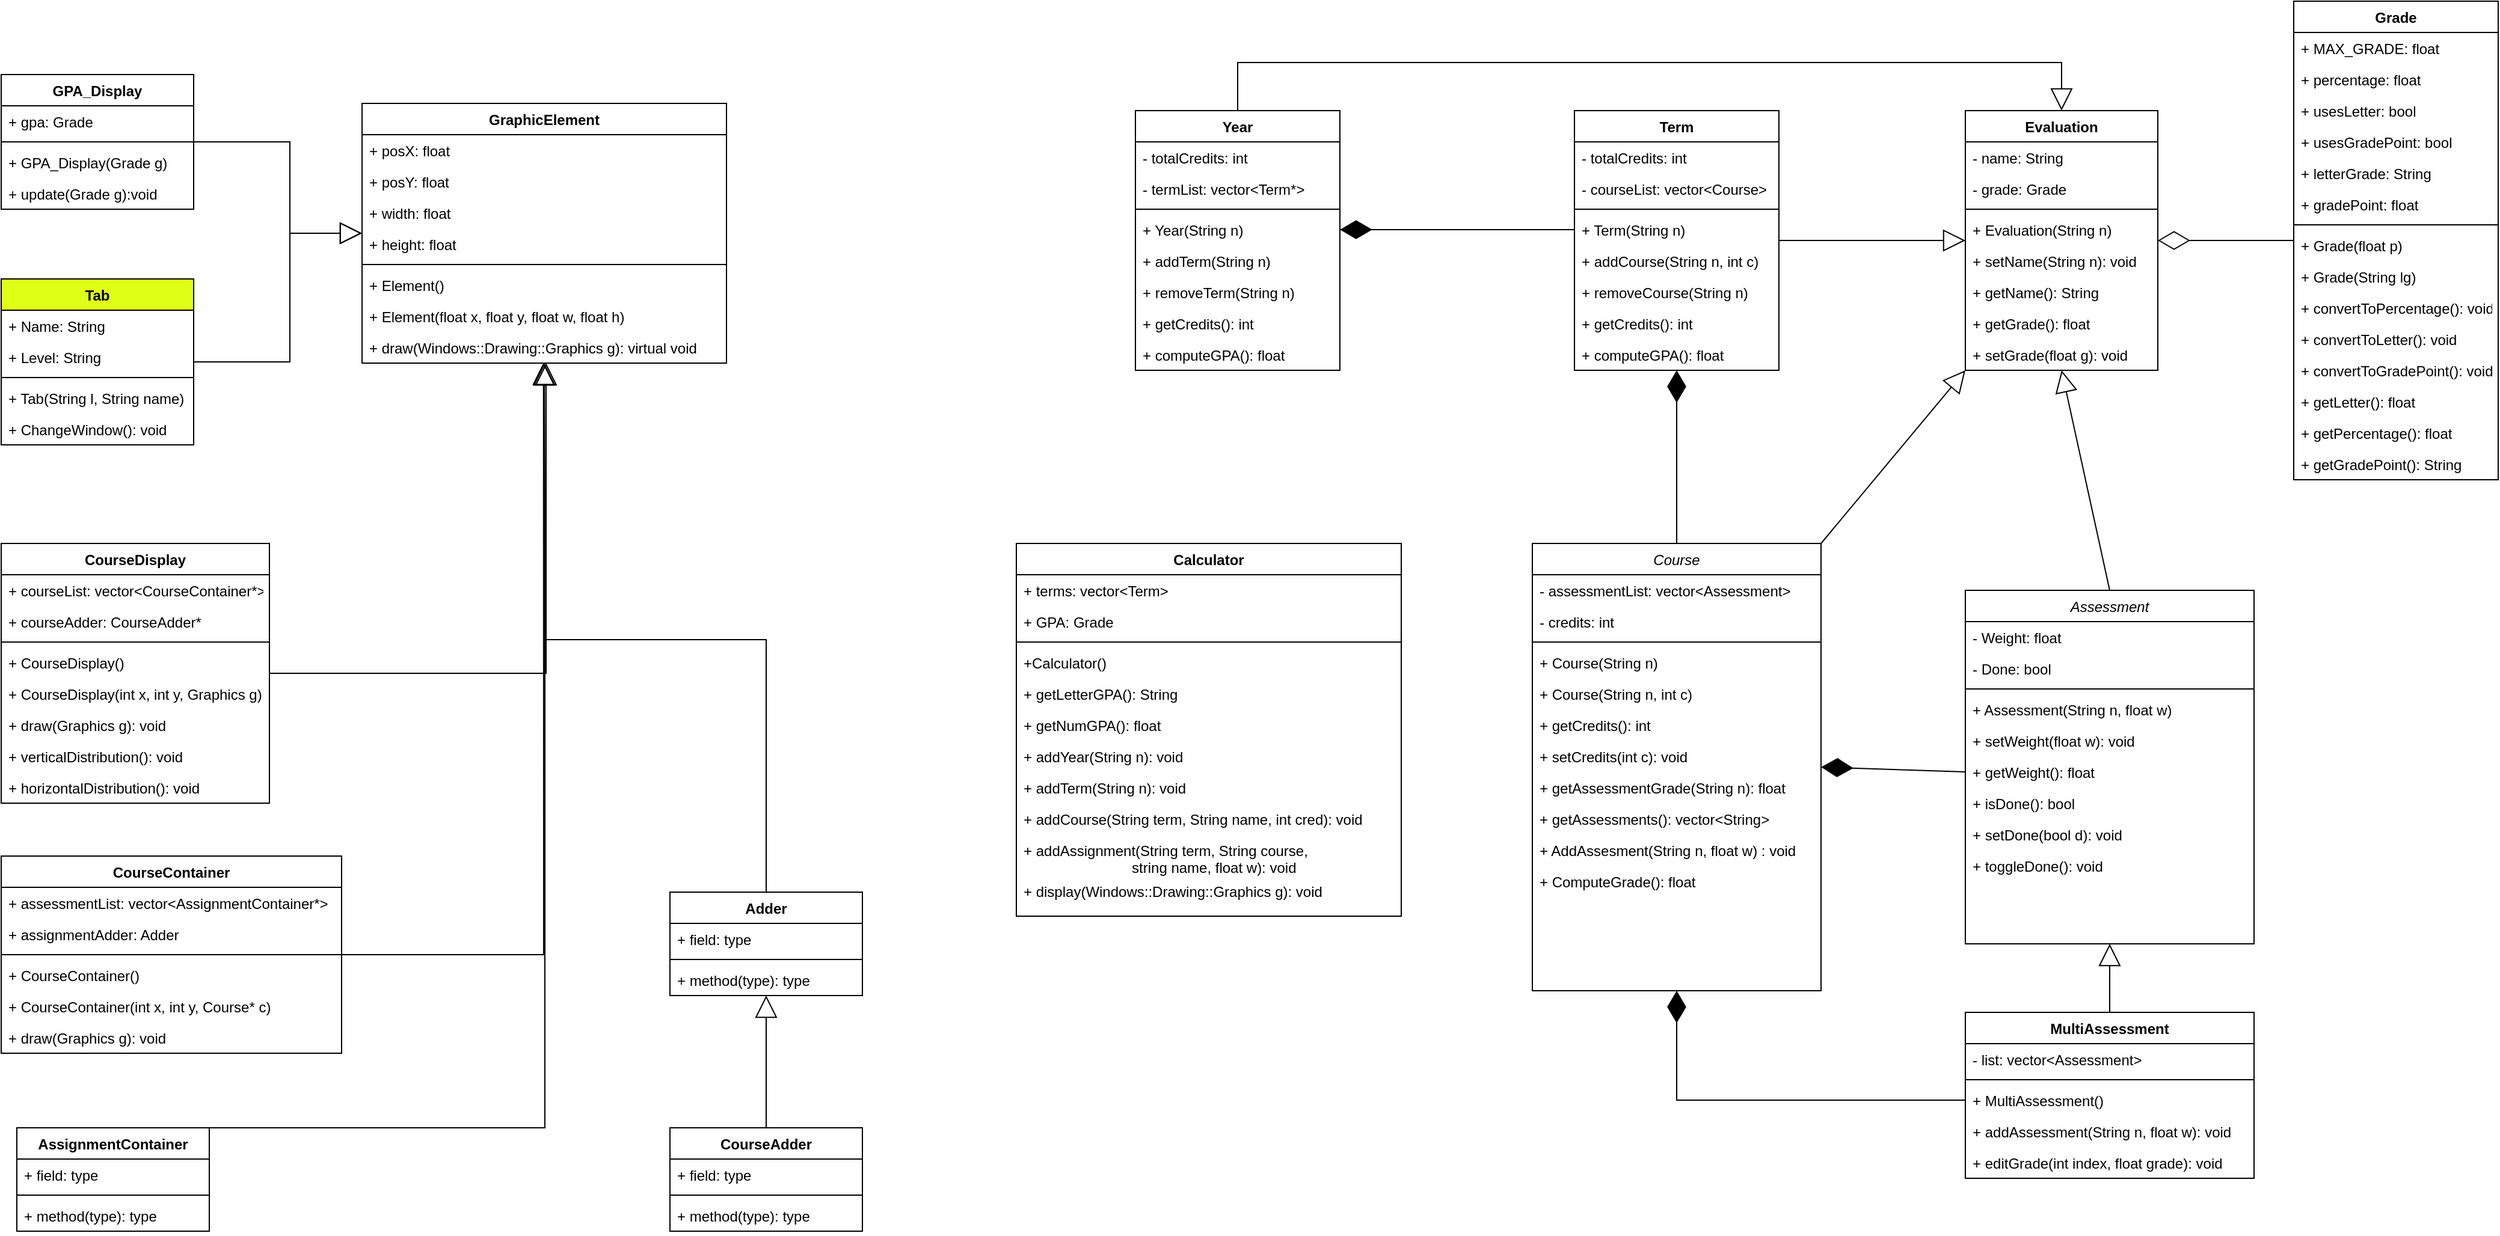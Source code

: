 <mxfile version="20.2.3" type="device"><diagram id="C5RBs43oDa-KdzZeNtuy" name="Page-1"><mxGraphModel dx="2322" dy="1164" grid="1" gridSize="10" guides="1" tooltips="1" connect="1" arrows="1" fold="1" page="1" pageScale="1" pageWidth="827" pageHeight="1169" math="0" shadow="0"><root><mxCell id="WIyWlLk6GJQsqaUBKTNV-0"/><mxCell id="WIyWlLk6GJQsqaUBKTNV-1" parent="WIyWlLk6GJQsqaUBKTNV-0"/><mxCell id="zkfFHV4jXpPFQw0GAbJ--0" value="Course" style="swimlane;fontStyle=2;align=center;verticalAlign=top;childLayout=stackLayout;horizontal=1;startSize=26;horizontalStack=0;resizeParent=1;resizeLast=0;collapsible=1;marginBottom=0;rounded=0;shadow=0;strokeWidth=1;" parent="WIyWlLk6GJQsqaUBKTNV-1" vertex="1"><mxGeometry x="1350" y="500" width="240" height="372" as="geometry"><mxRectangle x="40" y="480" width="160" height="26" as="alternateBounds"/></mxGeometry></mxCell><mxCell id="zkfFHV4jXpPFQw0GAbJ--2" value="- assessmentList: vector&lt;Assessment&gt;" style="text;align=left;verticalAlign=top;spacingLeft=4;spacingRight=4;overflow=hidden;rotatable=0;points=[[0,0.5],[1,0.5]];portConstraint=eastwest;rounded=0;shadow=0;html=0;" parent="zkfFHV4jXpPFQw0GAbJ--0" vertex="1"><mxGeometry y="26" width="240" height="26" as="geometry"/></mxCell><mxCell id="zkfFHV4jXpPFQw0GAbJ--3" value="- credits: int" style="text;align=left;verticalAlign=top;spacingLeft=4;spacingRight=4;overflow=hidden;rotatable=0;points=[[0,0.5],[1,0.5]];portConstraint=eastwest;rounded=0;shadow=0;html=0;" parent="zkfFHV4jXpPFQw0GAbJ--0" vertex="1"><mxGeometry y="52" width="240" height="26" as="geometry"/></mxCell><mxCell id="zkfFHV4jXpPFQw0GAbJ--4" value="" style="line;html=1;strokeWidth=1;align=left;verticalAlign=middle;spacingTop=-1;spacingLeft=3;spacingRight=3;rotatable=0;labelPosition=right;points=[];portConstraint=eastwest;" parent="zkfFHV4jXpPFQw0GAbJ--0" vertex="1"><mxGeometry y="78" width="240" height="8" as="geometry"/></mxCell><mxCell id="eJ15RSlEGsFPfXPDkfpU-14" value="+ Course(String n)" style="text;align=left;verticalAlign=top;spacingLeft=4;spacingRight=4;overflow=hidden;rotatable=0;points=[[0,0.5],[1,0.5]];portConstraint=eastwest;" parent="zkfFHV4jXpPFQw0GAbJ--0" vertex="1"><mxGeometry y="86" width="240" height="26" as="geometry"/></mxCell><mxCell id="tTrY2GxJkC5VUAfYKHPO-7" value="+ Course(String n, int c)" style="text;align=left;verticalAlign=top;spacingLeft=4;spacingRight=4;overflow=hidden;rotatable=0;points=[[0,0.5],[1,0.5]];portConstraint=eastwest;" parent="zkfFHV4jXpPFQw0GAbJ--0" vertex="1"><mxGeometry y="112" width="240" height="26" as="geometry"/></mxCell><mxCell id="tTrY2GxJkC5VUAfYKHPO-3" value="+ getCredits(): int" style="text;align=left;verticalAlign=top;spacingLeft=4;spacingRight=4;overflow=hidden;rotatable=0;points=[[0,0.5],[1,0.5]];portConstraint=eastwest;" parent="zkfFHV4jXpPFQw0GAbJ--0" vertex="1"><mxGeometry y="138" width="240" height="26" as="geometry"/></mxCell><mxCell id="tTrY2GxJkC5VUAfYKHPO-6" value="+ setCredits(int c): void" style="text;align=left;verticalAlign=top;spacingLeft=4;spacingRight=4;overflow=hidden;rotatable=0;points=[[0,0.5],[1,0.5]];portConstraint=eastwest;" parent="zkfFHV4jXpPFQw0GAbJ--0" vertex="1"><mxGeometry y="164" width="240" height="26" as="geometry"/></mxCell><mxCell id="tTrY2GxJkC5VUAfYKHPO-4" value="+ getAssessmentGrade(String n): float" style="text;align=left;verticalAlign=top;spacingLeft=4;spacingRight=4;overflow=hidden;rotatable=0;points=[[0,0.5],[1,0.5]];portConstraint=eastwest;" parent="zkfFHV4jXpPFQw0GAbJ--0" vertex="1"><mxGeometry y="190" width="240" height="26" as="geometry"/></mxCell><mxCell id="tTrY2GxJkC5VUAfYKHPO-93" value="+ getAssessments(): vector&lt;String&gt;" style="text;align=left;verticalAlign=top;spacingLeft=4;spacingRight=4;overflow=hidden;rotatable=0;points=[[0,0.5],[1,0.5]];portConstraint=eastwest;" parent="zkfFHV4jXpPFQw0GAbJ--0" vertex="1"><mxGeometry y="216" width="240" height="26" as="geometry"/></mxCell><mxCell id="zkfFHV4jXpPFQw0GAbJ--5" value="+ AddAssesment(String n, float w) : void" style="text;align=left;verticalAlign=top;spacingLeft=4;spacingRight=4;overflow=hidden;rotatable=0;points=[[0,0.5],[1,0.5]];portConstraint=eastwest;" parent="zkfFHV4jXpPFQw0GAbJ--0" vertex="1"><mxGeometry y="242" width="240" height="26" as="geometry"/></mxCell><mxCell id="eJ15RSlEGsFPfXPDkfpU-0" value="+ ComputeGrade(): float" style="text;align=left;verticalAlign=top;spacingLeft=4;spacingRight=4;overflow=hidden;rotatable=0;points=[[0,0.5],[1,0.5]];portConstraint=eastwest;" parent="zkfFHV4jXpPFQw0GAbJ--0" vertex="1"><mxGeometry y="268" width="240" height="26" as="geometry"/></mxCell><mxCell id="eJ15RSlEGsFPfXPDkfpU-3" value="Assessment" style="swimlane;fontStyle=2;align=center;verticalAlign=top;childLayout=stackLayout;horizontal=1;startSize=26;horizontalStack=0;resizeParent=1;resizeLast=0;collapsible=1;marginBottom=0;rounded=0;shadow=0;strokeWidth=1;" parent="WIyWlLk6GJQsqaUBKTNV-1" vertex="1"><mxGeometry x="1710" y="539" width="240" height="294" as="geometry"><mxRectangle x="400" y="480" width="160" height="26" as="alternateBounds"/></mxGeometry></mxCell><mxCell id="eJ15RSlEGsFPfXPDkfpU-6" value="- Weight: float" style="text;align=left;verticalAlign=top;spacingLeft=4;spacingRight=4;overflow=hidden;rotatable=0;points=[[0,0.5],[1,0.5]];portConstraint=eastwest;rounded=0;shadow=0;html=0;" parent="eJ15RSlEGsFPfXPDkfpU-3" vertex="1"><mxGeometry y="26" width="240" height="26" as="geometry"/></mxCell><mxCell id="tTrY2GxJkC5VUAfYKHPO-1" value="- Done: bool" style="text;align=left;verticalAlign=top;spacingLeft=4;spacingRight=4;overflow=hidden;rotatable=0;points=[[0,0.5],[1,0.5]];portConstraint=eastwest;rounded=0;shadow=0;html=0;" parent="eJ15RSlEGsFPfXPDkfpU-3" vertex="1"><mxGeometry y="52" width="240" height="26" as="geometry"/></mxCell><mxCell id="eJ15RSlEGsFPfXPDkfpU-7" value="" style="line;html=1;strokeWidth=1;align=left;verticalAlign=middle;spacingTop=-1;spacingLeft=3;spacingRight=3;rotatable=0;labelPosition=right;points=[];portConstraint=eastwest;" parent="eJ15RSlEGsFPfXPDkfpU-3" vertex="1"><mxGeometry y="78" width="240" height="8" as="geometry"/></mxCell><mxCell id="eJ15RSlEGsFPfXPDkfpU-8" value="+ Assessment(String n, float w)" style="text;align=left;verticalAlign=top;spacingLeft=4;spacingRight=4;overflow=hidden;rotatable=0;points=[[0,0.5],[1,0.5]];portConstraint=eastwest;" parent="eJ15RSlEGsFPfXPDkfpU-3" vertex="1"><mxGeometry y="86" width="240" height="26" as="geometry"/></mxCell><mxCell id="tTrY2GxJkC5VUAfYKHPO-12" value="+ setWeight(float w): void" style="text;align=left;verticalAlign=top;spacingLeft=4;spacingRight=4;overflow=hidden;rotatable=0;points=[[0,0.5],[1,0.5]];portConstraint=eastwest;" parent="eJ15RSlEGsFPfXPDkfpU-3" vertex="1"><mxGeometry y="112" width="240" height="26" as="geometry"/></mxCell><mxCell id="tTrY2GxJkC5VUAfYKHPO-13" value="+ getWeight(): float" style="text;align=left;verticalAlign=top;spacingLeft=4;spacingRight=4;overflow=hidden;rotatable=0;points=[[0,0.5],[1,0.5]];portConstraint=eastwest;" parent="eJ15RSlEGsFPfXPDkfpU-3" vertex="1"><mxGeometry y="138" width="240" height="26" as="geometry"/></mxCell><mxCell id="tTrY2GxJkC5VUAfYKHPO-74" value="+ isDone(): bool" style="text;align=left;verticalAlign=top;spacingLeft=4;spacingRight=4;overflow=hidden;rotatable=0;points=[[0,0.5],[1,0.5]];portConstraint=eastwest;" parent="eJ15RSlEGsFPfXPDkfpU-3" vertex="1"><mxGeometry y="164" width="240" height="26" as="geometry"/></mxCell><mxCell id="tTrY2GxJkC5VUAfYKHPO-75" value="+ setDone(bool d): void" style="text;align=left;verticalAlign=top;spacingLeft=4;spacingRight=4;overflow=hidden;rotatable=0;points=[[0,0.5],[1,0.5]];portConstraint=eastwest;" parent="eJ15RSlEGsFPfXPDkfpU-3" vertex="1"><mxGeometry y="190" width="240" height="26" as="geometry"/></mxCell><mxCell id="tTrY2GxJkC5VUAfYKHPO-76" value="+ toggleDone(): void" style="text;align=left;verticalAlign=top;spacingLeft=4;spacingRight=4;overflow=hidden;rotatable=0;points=[[0,0.5],[1,0.5]];portConstraint=eastwest;" parent="eJ15RSlEGsFPfXPDkfpU-3" vertex="1"><mxGeometry y="216" width="240" height="26" as="geometry"/></mxCell><mxCell id="tTrY2GxJkC5VUAfYKHPO-17" value="Term" style="swimlane;fontStyle=1;align=center;verticalAlign=top;childLayout=stackLayout;horizontal=1;startSize=26;horizontalStack=0;resizeParent=1;resizeParentMax=0;resizeLast=0;collapsible=1;marginBottom=0;" parent="WIyWlLk6GJQsqaUBKTNV-1" vertex="1"><mxGeometry x="1385" y="140" width="170" height="216" as="geometry"><mxRectangle x="75" y="120" width="60" height="26" as="alternateBounds"/></mxGeometry></mxCell><mxCell id="tTrY2GxJkC5VUAfYKHPO-22" value="- totalCredits: int" style="text;strokeColor=none;fillColor=none;align=left;verticalAlign=top;spacingLeft=4;spacingRight=4;overflow=hidden;rotatable=0;points=[[0,0.5],[1,0.5]];portConstraint=eastwest;" parent="tTrY2GxJkC5VUAfYKHPO-17" vertex="1"><mxGeometry y="26" width="170" height="26" as="geometry"/></mxCell><mxCell id="tTrY2GxJkC5VUAfYKHPO-23" value="- courseList: vector&lt;Course&gt;" style="text;strokeColor=none;fillColor=none;align=left;verticalAlign=top;spacingLeft=4;spacingRight=4;overflow=hidden;rotatable=0;points=[[0,0.5],[1,0.5]];portConstraint=eastwest;" parent="tTrY2GxJkC5VUAfYKHPO-17" vertex="1"><mxGeometry y="52" width="170" height="26" as="geometry"/></mxCell><mxCell id="tTrY2GxJkC5VUAfYKHPO-19" value="" style="line;strokeWidth=1;fillColor=none;align=left;verticalAlign=middle;spacingTop=-1;spacingLeft=3;spacingRight=3;rotatable=0;labelPosition=right;points=[];portConstraint=eastwest;" parent="tTrY2GxJkC5VUAfYKHPO-17" vertex="1"><mxGeometry y="78" width="170" height="8" as="geometry"/></mxCell><mxCell id="tTrY2GxJkC5VUAfYKHPO-20" value="+ Term(String n)" style="text;strokeColor=none;fillColor=none;align=left;verticalAlign=top;spacingLeft=4;spacingRight=4;overflow=hidden;rotatable=0;points=[[0,0.5],[1,0.5]];portConstraint=eastwest;" parent="tTrY2GxJkC5VUAfYKHPO-17" vertex="1"><mxGeometry y="86" width="170" height="26" as="geometry"/></mxCell><mxCell id="tTrY2GxJkC5VUAfYKHPO-24" value="+ addCourse(String n, int c)" style="text;strokeColor=none;fillColor=none;align=left;verticalAlign=top;spacingLeft=4;spacingRight=4;overflow=hidden;rotatable=0;points=[[0,0.5],[1,0.5]];portConstraint=eastwest;" parent="tTrY2GxJkC5VUAfYKHPO-17" vertex="1"><mxGeometry y="112" width="170" height="26" as="geometry"/></mxCell><mxCell id="tTrY2GxJkC5VUAfYKHPO-25" value="+ removeCourse(String n)" style="text;strokeColor=none;fillColor=none;align=left;verticalAlign=top;spacingLeft=4;spacingRight=4;overflow=hidden;rotatable=0;points=[[0,0.5],[1,0.5]];portConstraint=eastwest;" parent="tTrY2GxJkC5VUAfYKHPO-17" vertex="1"><mxGeometry y="138" width="170" height="26" as="geometry"/></mxCell><mxCell id="tTrY2GxJkC5VUAfYKHPO-27" value="+ getCredits(): int" style="text;strokeColor=none;fillColor=none;align=left;verticalAlign=top;spacingLeft=4;spacingRight=4;overflow=hidden;rotatable=0;points=[[0,0.5],[1,0.5]];portConstraint=eastwest;" parent="tTrY2GxJkC5VUAfYKHPO-17" vertex="1"><mxGeometry y="164" width="170" height="26" as="geometry"/></mxCell><mxCell id="tTrY2GxJkC5VUAfYKHPO-29" value="+ computeGPA(): float" style="text;strokeColor=none;fillColor=none;align=left;verticalAlign=top;spacingLeft=4;spacingRight=4;overflow=hidden;rotatable=0;points=[[0,0.5],[1,0.5]];portConstraint=eastwest;" parent="tTrY2GxJkC5VUAfYKHPO-17" vertex="1"><mxGeometry y="190" width="170" height="26" as="geometry"/></mxCell><mxCell id="tTrY2GxJkC5VUAfYKHPO-30" value="Grade" style="swimlane;fontStyle=1;align=center;verticalAlign=top;childLayout=stackLayout;horizontal=1;startSize=26;horizontalStack=0;resizeParent=1;resizeParentMax=0;resizeLast=0;collapsible=1;marginBottom=0;" parent="WIyWlLk6GJQsqaUBKTNV-1" vertex="1"><mxGeometry x="1983" y="49" width="170" height="398" as="geometry"><mxRectangle x="1990" y="74" width="70" height="26" as="alternateBounds"/></mxGeometry></mxCell><mxCell id="zHaQfUtmtg30oaOICrOB-1" value="+ MAX_GRADE: float" style="text;strokeColor=none;fillColor=none;align=left;verticalAlign=top;spacingLeft=4;spacingRight=4;overflow=hidden;rotatable=0;points=[[0,0.5],[1,0.5]];portConstraint=eastwest;" parent="tTrY2GxJkC5VUAfYKHPO-30" vertex="1"><mxGeometry y="26" width="170" height="26" as="geometry"/></mxCell><mxCell id="tTrY2GxJkC5VUAfYKHPO-31" value="+ percentage: float" style="text;strokeColor=none;fillColor=none;align=left;verticalAlign=top;spacingLeft=4;spacingRight=4;overflow=hidden;rotatable=0;points=[[0,0.5],[1,0.5]];portConstraint=eastwest;" parent="tTrY2GxJkC5VUAfYKHPO-30" vertex="1"><mxGeometry y="52" width="170" height="26" as="geometry"/></mxCell><mxCell id="XYQ9nC-F6UzjN53f8Mke-0" value="+ usesLetter: bool" style="text;strokeColor=none;fillColor=none;align=left;verticalAlign=top;spacingLeft=4;spacingRight=4;overflow=hidden;rotatable=0;points=[[0,0.5],[1,0.5]];portConstraint=eastwest;" parent="tTrY2GxJkC5VUAfYKHPO-30" vertex="1"><mxGeometry y="78" width="170" height="26" as="geometry"/></mxCell><mxCell id="XYQ9nC-F6UzjN53f8Mke-1" value="+ usesGradePoint: bool" style="text;strokeColor=none;fillColor=none;align=left;verticalAlign=top;spacingLeft=4;spacingRight=4;overflow=hidden;rotatable=0;points=[[0,0.5],[1,0.5]];portConstraint=eastwest;" parent="tTrY2GxJkC5VUAfYKHPO-30" vertex="1"><mxGeometry y="104" width="170" height="26" as="geometry"/></mxCell><mxCell id="tTrY2GxJkC5VUAfYKHPO-34" value="+ letterGrade: String" style="text;strokeColor=none;fillColor=none;align=left;verticalAlign=top;spacingLeft=4;spacingRight=4;overflow=hidden;rotatable=0;points=[[0,0.5],[1,0.5]];portConstraint=eastwest;" parent="tTrY2GxJkC5VUAfYKHPO-30" vertex="1"><mxGeometry y="130" width="170" height="26" as="geometry"/></mxCell><mxCell id="ZlF85rMi-qAZ26drw-cl-0" value="+ gradePoint: float" style="text;strokeColor=none;fillColor=none;align=left;verticalAlign=top;spacingLeft=4;spacingRight=4;overflow=hidden;rotatable=0;points=[[0,0.5],[1,0.5]];portConstraint=eastwest;" parent="tTrY2GxJkC5VUAfYKHPO-30" vertex="1"><mxGeometry y="156" width="170" height="26" as="geometry"/></mxCell><mxCell id="tTrY2GxJkC5VUAfYKHPO-32" value="" style="line;strokeWidth=1;fillColor=none;align=left;verticalAlign=middle;spacingTop=-1;spacingLeft=3;spacingRight=3;rotatable=0;labelPosition=right;points=[];portConstraint=eastwest;" parent="tTrY2GxJkC5VUAfYKHPO-30" vertex="1"><mxGeometry y="182" width="170" height="8" as="geometry"/></mxCell><mxCell id="tTrY2GxJkC5VUAfYKHPO-33" value="+ Grade(float p)" style="text;strokeColor=none;fillColor=none;align=left;verticalAlign=top;spacingLeft=4;spacingRight=4;overflow=hidden;rotatable=0;points=[[0,0.5],[1,0.5]];portConstraint=eastwest;" parent="tTrY2GxJkC5VUAfYKHPO-30" vertex="1"><mxGeometry y="190" width="170" height="26" as="geometry"/></mxCell><mxCell id="tTrY2GxJkC5VUAfYKHPO-35" value="+ Grade(String lg)" style="text;strokeColor=none;fillColor=none;align=left;verticalAlign=top;spacingLeft=4;spacingRight=4;overflow=hidden;rotatable=0;points=[[0,0.5],[1,0.5]];portConstraint=eastwest;" parent="tTrY2GxJkC5VUAfYKHPO-30" vertex="1"><mxGeometry y="216" width="170" height="26" as="geometry"/></mxCell><mxCell id="tTrY2GxJkC5VUAfYKHPO-36" value="+ convertToPercentage(): void" style="text;strokeColor=none;fillColor=none;align=left;verticalAlign=top;spacingLeft=4;spacingRight=4;overflow=hidden;rotatable=0;points=[[0,0.5],[1,0.5]];portConstraint=eastwest;" parent="tTrY2GxJkC5VUAfYKHPO-30" vertex="1"><mxGeometry y="242" width="170" height="26" as="geometry"/></mxCell><mxCell id="tTrY2GxJkC5VUAfYKHPO-37" value="+ convertToLetter(): void" style="text;strokeColor=none;fillColor=none;align=left;verticalAlign=top;spacingLeft=4;spacingRight=4;overflow=hidden;rotatable=0;points=[[0,0.5],[1,0.5]];portConstraint=eastwest;" parent="tTrY2GxJkC5VUAfYKHPO-30" vertex="1"><mxGeometry y="268" width="170" height="26" as="geometry"/></mxCell><mxCell id="zHaQfUtmtg30oaOICrOB-3" value="+ convertToGradePoint(): void" style="text;strokeColor=none;fillColor=none;align=left;verticalAlign=top;spacingLeft=4;spacingRight=4;overflow=hidden;rotatable=0;points=[[0,0.5],[1,0.5]];portConstraint=eastwest;" parent="tTrY2GxJkC5VUAfYKHPO-30" vertex="1"><mxGeometry y="294" width="170" height="26" as="geometry"/></mxCell><mxCell id="zHaQfUtmtg30oaOICrOB-4" value="+ getLetter(): float" style="text;strokeColor=none;fillColor=none;align=left;verticalAlign=top;spacingLeft=4;spacingRight=4;overflow=hidden;rotatable=0;points=[[0,0.5],[1,0.5]];portConstraint=eastwest;" parent="tTrY2GxJkC5VUAfYKHPO-30" vertex="1"><mxGeometry y="320" width="170" height="26" as="geometry"/></mxCell><mxCell id="zHaQfUtmtg30oaOICrOB-5" value="+ getPercentage(): float" style="text;strokeColor=none;fillColor=none;align=left;verticalAlign=top;spacingLeft=4;spacingRight=4;overflow=hidden;rotatable=0;points=[[0,0.5],[1,0.5]];portConstraint=eastwest;" parent="tTrY2GxJkC5VUAfYKHPO-30" vertex="1"><mxGeometry y="346" width="170" height="26" as="geometry"/></mxCell><mxCell id="zHaQfUtmtg30oaOICrOB-7" value="+ getGradePoint(): String" style="text;strokeColor=none;fillColor=none;align=left;verticalAlign=top;spacingLeft=4;spacingRight=4;overflow=hidden;rotatable=0;points=[[0,0.5],[1,0.5]];portConstraint=eastwest;" parent="tTrY2GxJkC5VUAfYKHPO-30" vertex="1"><mxGeometry y="372" width="170" height="26" as="geometry"/></mxCell><mxCell id="tTrY2GxJkC5VUAfYKHPO-45" value="MultiAssessment" style="swimlane;fontStyle=1;align=center;verticalAlign=top;childLayout=stackLayout;horizontal=1;startSize=26;horizontalStack=0;resizeParent=1;resizeParentMax=0;resizeLast=0;collapsible=1;marginBottom=0;" parent="WIyWlLk6GJQsqaUBKTNV-1" vertex="1"><mxGeometry x="1710" y="890" width="240" height="138" as="geometry"><mxRectangle x="1710" y="830" width="130" height="26" as="alternateBounds"/></mxGeometry></mxCell><mxCell id="tTrY2GxJkC5VUAfYKHPO-46" value="- list: vector&lt;Assessment&gt;" style="text;strokeColor=none;fillColor=none;align=left;verticalAlign=top;spacingLeft=4;spacingRight=4;overflow=hidden;rotatable=0;points=[[0,0.5],[1,0.5]];portConstraint=eastwest;" parent="tTrY2GxJkC5VUAfYKHPO-45" vertex="1"><mxGeometry y="26" width="240" height="26" as="geometry"/></mxCell><mxCell id="tTrY2GxJkC5VUAfYKHPO-47" value="" style="line;strokeWidth=1;fillColor=none;align=left;verticalAlign=middle;spacingTop=-1;spacingLeft=3;spacingRight=3;rotatable=0;labelPosition=right;points=[];portConstraint=eastwest;" parent="tTrY2GxJkC5VUAfYKHPO-45" vertex="1"><mxGeometry y="52" width="240" height="8" as="geometry"/></mxCell><mxCell id="tTrY2GxJkC5VUAfYKHPO-48" value="+ MultiAssessment()" style="text;strokeColor=none;fillColor=none;align=left;verticalAlign=top;spacingLeft=4;spacingRight=4;overflow=hidden;rotatable=0;points=[[0,0.5],[1,0.5]];portConstraint=eastwest;" parent="tTrY2GxJkC5VUAfYKHPO-45" vertex="1"><mxGeometry y="60" width="240" height="26" as="geometry"/></mxCell><mxCell id="tTrY2GxJkC5VUAfYKHPO-53" value="+ addAssessment(String n, float w): void" style="text;strokeColor=none;fillColor=none;align=left;verticalAlign=top;spacingLeft=4;spacingRight=4;overflow=hidden;rotatable=0;points=[[0,0.5],[1,0.5]];portConstraint=eastwest;" parent="tTrY2GxJkC5VUAfYKHPO-45" vertex="1"><mxGeometry y="86" width="240" height="26" as="geometry"/></mxCell><mxCell id="tTrY2GxJkC5VUAfYKHPO-54" value="+ editGrade(int index, float grade): void" style="text;strokeColor=none;fillColor=none;align=left;verticalAlign=top;spacingLeft=4;spacingRight=4;overflow=hidden;rotatable=0;points=[[0,0.5],[1,0.5]];portConstraint=eastwest;" parent="tTrY2GxJkC5VUAfYKHPO-45" vertex="1"><mxGeometry y="112" width="240" height="26" as="geometry"/></mxCell><mxCell id="tTrY2GxJkC5VUAfYKHPO-58" value="" style="endArrow=block;endSize=16;endFill=0;html=1;rounded=0;exitX=0.5;exitY=0;exitDx=0;exitDy=0;entryX=0.5;entryY=1;entryDx=0;entryDy=0;" parent="WIyWlLk6GJQsqaUBKTNV-1" source="tTrY2GxJkC5VUAfYKHPO-45" target="eJ15RSlEGsFPfXPDkfpU-3" edge="1"><mxGeometry width="160" relative="1" as="geometry"><mxPoint x="1830" y="880" as="sourcePoint"/><mxPoint x="1830" y="820" as="targetPoint"/></mxGeometry></mxCell><mxCell id="tTrY2GxJkC5VUAfYKHPO-61" value="" style="endArrow=diamondThin;endFill=1;endSize=24;html=1;rounded=0;exitX=0.5;exitY=0;exitDx=0;exitDy=0;entryX=0.5;entryY=1;entryDx=0;entryDy=0;" parent="WIyWlLk6GJQsqaUBKTNV-1" source="zkfFHV4jXpPFQw0GAbJ--0" target="tTrY2GxJkC5VUAfYKHPO-17" edge="1"><mxGeometry width="160" relative="1" as="geometry"><mxPoint x="1490" y="480" as="sourcePoint"/><mxPoint x="1460" y="220" as="targetPoint"/></mxGeometry></mxCell><mxCell id="tTrY2GxJkC5VUAfYKHPO-63" value="" style="endArrow=diamondThin;endFill=1;endSize=24;html=1;rounded=0;entryX=1;entryY=0.5;entryDx=0;entryDy=0;exitX=0;exitY=0.5;exitDx=0;exitDy=0;" parent="WIyWlLk6GJQsqaUBKTNV-1" source="tTrY2GxJkC5VUAfYKHPO-13" target="zkfFHV4jXpPFQw0GAbJ--0" edge="1"><mxGeometry width="160" relative="1" as="geometry"><mxPoint x="1710.0" y="651" as="sourcePoint"/><mxPoint x="1590" y="651" as="targetPoint"/></mxGeometry></mxCell><mxCell id="tTrY2GxJkC5VUAfYKHPO-64" value="" style="endArrow=diamondThin;endFill=0;endSize=24;html=1;rounded=0;exitX=0;exitY=0.5;exitDx=0;exitDy=0;entryX=1;entryY=0.5;entryDx=0;entryDy=0;" parent="WIyWlLk6GJQsqaUBKTNV-1" source="tTrY2GxJkC5VUAfYKHPO-30" target="tTrY2GxJkC5VUAfYKHPO-67" edge="1"><mxGeometry width="160" relative="1" as="geometry"><mxPoint x="2209" y="520" as="sourcePoint"/><mxPoint x="1900" y="190" as="targetPoint"/><Array as="points"/></mxGeometry></mxCell><mxCell id="tTrY2GxJkC5VUAfYKHPO-67" value="Evaluation" style="swimlane;fontStyle=1;align=center;verticalAlign=top;childLayout=stackLayout;horizontal=1;startSize=26;horizontalStack=0;resizeParent=1;resizeParentMax=0;resizeLast=0;collapsible=1;marginBottom=0;" parent="WIyWlLk6GJQsqaUBKTNV-1" vertex="1"><mxGeometry x="1710" y="140" width="160" height="216" as="geometry"><mxRectangle x="400" y="120" width="90" height="26" as="alternateBounds"/></mxGeometry></mxCell><mxCell id="tTrY2GxJkC5VUAfYKHPO-68" value="- name: String" style="text;strokeColor=none;fillColor=none;align=left;verticalAlign=top;spacingLeft=4;spacingRight=4;overflow=hidden;rotatable=0;points=[[0,0.5],[1,0.5]];portConstraint=eastwest;" parent="tTrY2GxJkC5VUAfYKHPO-67" vertex="1"><mxGeometry y="26" width="160" height="26" as="geometry"/></mxCell><mxCell id="tTrY2GxJkC5VUAfYKHPO-71" value="- grade: Grade" style="text;strokeColor=none;fillColor=none;align=left;verticalAlign=top;spacingLeft=4;spacingRight=4;overflow=hidden;rotatable=0;points=[[0,0.5],[1,0.5]];portConstraint=eastwest;" parent="tTrY2GxJkC5VUAfYKHPO-67" vertex="1"><mxGeometry y="52" width="160" height="26" as="geometry"/></mxCell><mxCell id="tTrY2GxJkC5VUAfYKHPO-69" value="" style="line;strokeWidth=1;fillColor=none;align=left;verticalAlign=middle;spacingTop=-1;spacingLeft=3;spacingRight=3;rotatable=0;labelPosition=right;points=[];portConstraint=eastwest;" parent="tTrY2GxJkC5VUAfYKHPO-67" vertex="1"><mxGeometry y="78" width="160" height="8" as="geometry"/></mxCell><mxCell id="tTrY2GxJkC5VUAfYKHPO-70" value="+ Evaluation(String n)" style="text;strokeColor=none;fillColor=none;align=left;verticalAlign=top;spacingLeft=4;spacingRight=4;overflow=hidden;rotatable=0;points=[[0,0.5],[1,0.5]];portConstraint=eastwest;" parent="tTrY2GxJkC5VUAfYKHPO-67" vertex="1"><mxGeometry y="86" width="160" height="26" as="geometry"/></mxCell><mxCell id="tTrY2GxJkC5VUAfYKHPO-73" value="+ setName(String n): void" style="text;align=left;verticalAlign=top;spacingLeft=4;spacingRight=4;overflow=hidden;rotatable=0;points=[[0,0.5],[1,0.5]];portConstraint=eastwest;" parent="tTrY2GxJkC5VUAfYKHPO-67" vertex="1"><mxGeometry y="112" width="160" height="26" as="geometry"/></mxCell><mxCell id="tTrY2GxJkC5VUAfYKHPO-72" value="+ getName(): String" style="text;strokeColor=none;fillColor=none;align=left;verticalAlign=top;spacingLeft=4;spacingRight=4;overflow=hidden;rotatable=0;points=[[0,0.5],[1,0.5]];portConstraint=eastwest;" parent="tTrY2GxJkC5VUAfYKHPO-67" vertex="1"><mxGeometry y="138" width="160" height="26" as="geometry"/></mxCell><mxCell id="tTrY2GxJkC5VUAfYKHPO-10" value="+ getGrade(): float" style="text;align=left;verticalAlign=top;spacingLeft=4;spacingRight=4;overflow=hidden;rotatable=0;points=[[0,0.5],[1,0.5]];portConstraint=eastwest;" parent="tTrY2GxJkC5VUAfYKHPO-67" vertex="1"><mxGeometry y="164" width="160" height="26" as="geometry"/></mxCell><mxCell id="tTrY2GxJkC5VUAfYKHPO-11" value="+ setGrade(float g): void" style="text;align=left;verticalAlign=top;spacingLeft=4;spacingRight=4;overflow=hidden;rotatable=0;points=[[0,0.5],[1,0.5]];portConstraint=eastwest;" parent="tTrY2GxJkC5VUAfYKHPO-67" vertex="1"><mxGeometry y="190" width="160" height="26" as="geometry"/></mxCell><mxCell id="tTrY2GxJkC5VUAfYKHPO-77" value="" style="endArrow=block;endSize=16;endFill=0;html=1;rounded=0;exitX=0.5;exitY=0;exitDx=0;exitDy=0;entryX=0.5;entryY=1;entryDx=0;entryDy=0;" parent="WIyWlLk6GJQsqaUBKTNV-1" source="eJ15RSlEGsFPfXPDkfpU-3" target="tTrY2GxJkC5VUAfYKHPO-67" edge="1"><mxGeometry width="160" relative="1" as="geometry"><mxPoint x="1800" y="460" as="sourcePoint"/><mxPoint x="1960" y="460" as="targetPoint"/></mxGeometry></mxCell><mxCell id="tTrY2GxJkC5VUAfYKHPO-78" value="" style="endArrow=block;endSize=16;endFill=0;html=1;rounded=0;exitX=1;exitY=0;exitDx=0;exitDy=0;entryX=0;entryY=1;entryDx=0;entryDy=0;" parent="WIyWlLk6GJQsqaUBKTNV-1" source="zkfFHV4jXpPFQw0GAbJ--0" target="tTrY2GxJkC5VUAfYKHPO-67" edge="1"><mxGeometry width="160" relative="1" as="geometry"><mxPoint x="1520" y="380" as="sourcePoint"/><mxPoint x="1680" y="380" as="targetPoint"/></mxGeometry></mxCell><mxCell id="tTrY2GxJkC5VUAfYKHPO-79" value="" style="endArrow=block;endSize=16;endFill=0;html=1;rounded=0;exitX=1;exitY=0.5;exitDx=0;exitDy=0;entryX=0;entryY=0.5;entryDx=0;entryDy=0;" parent="WIyWlLk6GJQsqaUBKTNV-1" source="tTrY2GxJkC5VUAfYKHPO-17" target="tTrY2GxJkC5VUAfYKHPO-67" edge="1"><mxGeometry width="160" relative="1" as="geometry"><mxPoint x="1460" y="150" as="sourcePoint"/><mxPoint x="1620" y="150" as="targetPoint"/></mxGeometry></mxCell><mxCell id="tTrY2GxJkC5VUAfYKHPO-80" value="Calculator" style="swimlane;fontStyle=1;align=center;verticalAlign=top;childLayout=stackLayout;horizontal=1;startSize=26;horizontalStack=0;resizeParent=1;resizeParentMax=0;resizeLast=0;collapsible=1;marginBottom=0;" parent="WIyWlLk6GJQsqaUBKTNV-1" vertex="1"><mxGeometry x="921" y="500" width="320" height="310" as="geometry"/></mxCell><mxCell id="tTrY2GxJkC5VUAfYKHPO-81" value="+ terms: vector&lt;Term&gt;" style="text;strokeColor=none;fillColor=none;align=left;verticalAlign=top;spacingLeft=4;spacingRight=4;overflow=hidden;rotatable=0;points=[[0,0.5],[1,0.5]];portConstraint=eastwest;" parent="tTrY2GxJkC5VUAfYKHPO-80" vertex="1"><mxGeometry y="26" width="320" height="26" as="geometry"/></mxCell><mxCell id="tTrY2GxJkC5VUAfYKHPO-84" value="+ GPA: Grade" style="text;strokeColor=none;fillColor=none;align=left;verticalAlign=top;spacingLeft=4;spacingRight=4;overflow=hidden;rotatable=0;points=[[0,0.5],[1,0.5]];portConstraint=eastwest;" parent="tTrY2GxJkC5VUAfYKHPO-80" vertex="1"><mxGeometry y="52" width="320" height="26" as="geometry"/></mxCell><mxCell id="tTrY2GxJkC5VUAfYKHPO-82" value="" style="line;strokeWidth=1;fillColor=none;align=left;verticalAlign=middle;spacingTop=-1;spacingLeft=3;spacingRight=3;rotatable=0;labelPosition=right;points=[];portConstraint=eastwest;" parent="tTrY2GxJkC5VUAfYKHPO-80" vertex="1"><mxGeometry y="78" width="320" height="8" as="geometry"/></mxCell><mxCell id="tTrY2GxJkC5VUAfYKHPO-83" value="+Calculator()" style="text;strokeColor=none;fillColor=none;align=left;verticalAlign=top;spacingLeft=4;spacingRight=4;overflow=hidden;rotatable=0;points=[[0,0.5],[1,0.5]];portConstraint=eastwest;" parent="tTrY2GxJkC5VUAfYKHPO-80" vertex="1"><mxGeometry y="86" width="320" height="26" as="geometry"/></mxCell><mxCell id="tTrY2GxJkC5VUAfYKHPO-87" value="+ getLetterGPA(): String" style="text;strokeColor=none;fillColor=none;align=left;verticalAlign=top;spacingLeft=4;spacingRight=4;overflow=hidden;rotatable=0;points=[[0,0.5],[1,0.5]];portConstraint=eastwest;" parent="tTrY2GxJkC5VUAfYKHPO-80" vertex="1"><mxGeometry y="112" width="320" height="26" as="geometry"/></mxCell><mxCell id="tTrY2GxJkC5VUAfYKHPO-88" value="+ getNumGPA(): float" style="text;strokeColor=none;fillColor=none;align=left;verticalAlign=top;spacingLeft=4;spacingRight=4;overflow=hidden;rotatable=0;points=[[0,0.5],[1,0.5]];portConstraint=eastwest;" parent="tTrY2GxJkC5VUAfYKHPO-80" vertex="1"><mxGeometry y="138" width="320" height="26" as="geometry"/></mxCell><mxCell id="zHaQfUtmtg30oaOICrOB-8" value="+ addYear(String n): void" style="text;strokeColor=none;fillColor=none;align=left;verticalAlign=top;spacingLeft=4;spacingRight=4;overflow=hidden;rotatable=0;points=[[0,0.5],[1,0.5]];portConstraint=eastwest;" parent="tTrY2GxJkC5VUAfYKHPO-80" vertex="1"><mxGeometry y="164" width="320" height="26" as="geometry"/></mxCell><mxCell id="tTrY2GxJkC5VUAfYKHPO-89" value="+ addTerm(String n): void" style="text;strokeColor=none;fillColor=none;align=left;verticalAlign=top;spacingLeft=4;spacingRight=4;overflow=hidden;rotatable=0;points=[[0,0.5],[1,0.5]];portConstraint=eastwest;" parent="tTrY2GxJkC5VUAfYKHPO-80" vertex="1"><mxGeometry y="190" width="320" height="26" as="geometry"/></mxCell><mxCell id="tTrY2GxJkC5VUAfYKHPO-90" value="+ addCourse(String term, String name, int cred): void" style="text;strokeColor=none;fillColor=none;align=left;verticalAlign=top;spacingLeft=4;spacingRight=4;overflow=hidden;rotatable=0;points=[[0,0.5],[1,0.5]];portConstraint=eastwest;" parent="tTrY2GxJkC5VUAfYKHPO-80" vertex="1"><mxGeometry y="216" width="320" height="26" as="geometry"/></mxCell><mxCell id="tTrY2GxJkC5VUAfYKHPO-91" value="+ addAssignment(String term, String course, &#10;                           string name, float w): void" style="text;strokeColor=none;fillColor=none;align=left;verticalAlign=top;spacingLeft=4;spacingRight=4;overflow=hidden;rotatable=0;points=[[0,0.5],[1,0.5]];portConstraint=eastwest;" parent="tTrY2GxJkC5VUAfYKHPO-80" vertex="1"><mxGeometry y="242" width="320" height="34" as="geometry"/></mxCell><mxCell id="tTrY2GxJkC5VUAfYKHPO-92" value="+ display(Windows::Drawing::Graphics g): void" style="text;strokeColor=none;fillColor=none;align=left;verticalAlign=top;spacingLeft=4;spacingRight=4;overflow=hidden;rotatable=0;points=[[0,0.5],[1,0.5]];portConstraint=eastwest;" parent="tTrY2GxJkC5VUAfYKHPO-80" vertex="1"><mxGeometry y="276" width="320" height="34" as="geometry"/></mxCell><mxCell id="FfRx5tVBLzqfT8PNiVNn-4" value="GPA_Display" style="swimlane;fontStyle=1;align=center;verticalAlign=top;childLayout=stackLayout;horizontal=1;startSize=26;horizontalStack=0;resizeParent=1;resizeParentMax=0;resizeLast=0;collapsible=1;marginBottom=0;" parent="WIyWlLk6GJQsqaUBKTNV-1" vertex="1"><mxGeometry x="77" y="110" width="160" height="112" as="geometry"><mxRectangle x="280" y="40" width="110" height="26" as="alternateBounds"/></mxGeometry></mxCell><mxCell id="FfRx5tVBLzqfT8PNiVNn-10" value="+ gpa: Grade" style="text;strokeColor=none;fillColor=none;align=left;verticalAlign=top;spacingLeft=4;spacingRight=4;overflow=hidden;rotatable=0;points=[[0,0.5],[1,0.5]];portConstraint=eastwest;" parent="FfRx5tVBLzqfT8PNiVNn-4" vertex="1"><mxGeometry y="26" width="160" height="26" as="geometry"/></mxCell><mxCell id="FfRx5tVBLzqfT8PNiVNn-6" value="" style="line;strokeWidth=1;fillColor=none;align=left;verticalAlign=middle;spacingTop=-1;spacingLeft=3;spacingRight=3;rotatable=0;labelPosition=right;points=[];portConstraint=eastwest;" parent="FfRx5tVBLzqfT8PNiVNn-4" vertex="1"><mxGeometry y="52" width="160" height="8" as="geometry"/></mxCell><mxCell id="FfRx5tVBLzqfT8PNiVNn-7" value="+ GPA_Display(Grade g)" style="text;strokeColor=none;fillColor=none;align=left;verticalAlign=top;spacingLeft=4;spacingRight=4;overflow=hidden;rotatable=0;points=[[0,0.5],[1,0.5]];portConstraint=eastwest;" parent="FfRx5tVBLzqfT8PNiVNn-4" vertex="1"><mxGeometry y="60" width="160" height="26" as="geometry"/></mxCell><mxCell id="FfRx5tVBLzqfT8PNiVNn-37" value="+ update(Grade g):void" style="text;strokeColor=none;fillColor=none;align=left;verticalAlign=top;spacingLeft=4;spacingRight=4;overflow=hidden;rotatable=0;points=[[0,0.5],[1,0.5]];portConstraint=eastwest;" parent="FfRx5tVBLzqfT8PNiVNn-4" vertex="1"><mxGeometry y="86" width="160" height="26" as="geometry"/></mxCell><mxCell id="FfRx5tVBLzqfT8PNiVNn-11" value="Tab" style="swimlane;fontStyle=1;align=center;verticalAlign=top;childLayout=stackLayout;horizontal=1;startSize=26;horizontalStack=0;resizeParent=1;resizeParentMax=0;resizeLast=0;collapsible=1;marginBottom=0;fillColor=#E0FF17;" parent="WIyWlLk6GJQsqaUBKTNV-1" vertex="1"><mxGeometry x="77" y="280" width="160" height="138" as="geometry"><mxRectangle x="280" y="210" width="50" height="26" as="alternateBounds"/></mxGeometry></mxCell><mxCell id="FfRx5tVBLzqfT8PNiVNn-14" value="+ Name: String" style="text;strokeColor=none;fillColor=none;align=left;verticalAlign=top;spacingLeft=4;spacingRight=4;overflow=hidden;rotatable=0;points=[[0,0.5],[1,0.5]];portConstraint=eastwest;" parent="FfRx5tVBLzqfT8PNiVNn-11" vertex="1"><mxGeometry y="26" width="160" height="26" as="geometry"/></mxCell><mxCell id="FfRx5tVBLzqfT8PNiVNn-35" value="+ Level: String" style="text;strokeColor=none;fillColor=none;align=left;verticalAlign=top;spacingLeft=4;spacingRight=4;overflow=hidden;rotatable=0;points=[[0,0.5],[1,0.5]];portConstraint=eastwest;" parent="FfRx5tVBLzqfT8PNiVNn-11" vertex="1"><mxGeometry y="52" width="160" height="26" as="geometry"/></mxCell><mxCell id="FfRx5tVBLzqfT8PNiVNn-15" value="" style="line;strokeWidth=1;fillColor=none;align=left;verticalAlign=middle;spacingTop=-1;spacingLeft=3;spacingRight=3;rotatable=0;labelPosition=right;points=[];portConstraint=eastwest;" parent="FfRx5tVBLzqfT8PNiVNn-11" vertex="1"><mxGeometry y="78" width="160" height="8" as="geometry"/></mxCell><mxCell id="FfRx5tVBLzqfT8PNiVNn-16" value="+ Tab(String l, String name)" style="text;strokeColor=none;fillColor=none;align=left;verticalAlign=top;spacingLeft=4;spacingRight=4;overflow=hidden;rotatable=0;points=[[0,0.5],[1,0.5]];portConstraint=eastwest;" parent="FfRx5tVBLzqfT8PNiVNn-11" vertex="1"><mxGeometry y="86" width="160" height="26" as="geometry"/></mxCell><mxCell id="FfRx5tVBLzqfT8PNiVNn-38" value="+ ChangeWindow(): void" style="text;strokeColor=none;fillColor=none;align=left;verticalAlign=top;spacingLeft=4;spacingRight=4;overflow=hidden;rotatable=0;points=[[0,0.5],[1,0.5]];portConstraint=eastwest;" parent="FfRx5tVBLzqfT8PNiVNn-11" vertex="1"><mxGeometry y="112" width="160" height="26" as="geometry"/></mxCell><mxCell id="FfRx5tVBLzqfT8PNiVNn-19" value="GraphicElement" style="swimlane;fontStyle=1;align=center;verticalAlign=top;childLayout=stackLayout;horizontal=1;startSize=26;horizontalStack=0;resizeParent=1;resizeParentMax=0;resizeLast=0;collapsible=1;marginBottom=0;" parent="WIyWlLk6GJQsqaUBKTNV-1" vertex="1"><mxGeometry x="377" y="134" width="303" height="216" as="geometry"><mxRectangle x="580" y="64" width="120" height="26" as="alternateBounds"/></mxGeometry></mxCell><mxCell id="FfRx5tVBLzqfT8PNiVNn-20" value="+ posX: float" style="text;strokeColor=none;fillColor=none;align=left;verticalAlign=top;spacingLeft=4;spacingRight=4;overflow=hidden;rotatable=0;points=[[0,0.5],[1,0.5]];portConstraint=eastwest;" parent="FfRx5tVBLzqfT8PNiVNn-19" vertex="1"><mxGeometry y="26" width="303" height="26" as="geometry"/></mxCell><mxCell id="FfRx5tVBLzqfT8PNiVNn-23" value="+ posY: float" style="text;strokeColor=none;fillColor=none;align=left;verticalAlign=top;spacingLeft=4;spacingRight=4;overflow=hidden;rotatable=0;points=[[0,0.5],[1,0.5]];portConstraint=eastwest;" parent="FfRx5tVBLzqfT8PNiVNn-19" vertex="1"><mxGeometry y="52" width="303" height="26" as="geometry"/></mxCell><mxCell id="FfRx5tVBLzqfT8PNiVNn-24" value="+ width: float" style="text;strokeColor=none;fillColor=none;align=left;verticalAlign=top;spacingLeft=4;spacingRight=4;overflow=hidden;rotatable=0;points=[[0,0.5],[1,0.5]];portConstraint=eastwest;" parent="FfRx5tVBLzqfT8PNiVNn-19" vertex="1"><mxGeometry y="78" width="303" height="26" as="geometry"/></mxCell><mxCell id="FfRx5tVBLzqfT8PNiVNn-25" value="+ height: float" style="text;strokeColor=none;fillColor=none;align=left;verticalAlign=top;spacingLeft=4;spacingRight=4;overflow=hidden;rotatable=0;points=[[0,0.5],[1,0.5]];portConstraint=eastwest;" parent="FfRx5tVBLzqfT8PNiVNn-19" vertex="1"><mxGeometry y="104" width="303" height="26" as="geometry"/></mxCell><mxCell id="FfRx5tVBLzqfT8PNiVNn-21" value="" style="line;strokeWidth=1;fillColor=none;align=left;verticalAlign=middle;spacingTop=-1;spacingLeft=3;spacingRight=3;rotatable=0;labelPosition=right;points=[];portConstraint=eastwest;" parent="FfRx5tVBLzqfT8PNiVNn-19" vertex="1"><mxGeometry y="130" width="303" height="8" as="geometry"/></mxCell><mxCell id="FfRx5tVBLzqfT8PNiVNn-22" value="+ Element()" style="text;strokeColor=none;fillColor=none;align=left;verticalAlign=top;spacingLeft=4;spacingRight=4;overflow=hidden;rotatable=0;points=[[0,0.5],[1,0.5]];portConstraint=eastwest;" parent="FfRx5tVBLzqfT8PNiVNn-19" vertex="1"><mxGeometry y="138" width="303" height="26" as="geometry"/></mxCell><mxCell id="FfRx5tVBLzqfT8PNiVNn-26" value="+ Element(float x, float y, float w, float h)" style="text;strokeColor=none;fillColor=none;align=left;verticalAlign=top;spacingLeft=4;spacingRight=4;overflow=hidden;rotatable=0;points=[[0,0.5],[1,0.5]];portConstraint=eastwest;" parent="FfRx5tVBLzqfT8PNiVNn-19" vertex="1"><mxGeometry y="164" width="303" height="26" as="geometry"/></mxCell><mxCell id="FfRx5tVBLzqfT8PNiVNn-27" value="+ draw(Windows::Drawing::Graphics g): virtual void&#10;" style="text;strokeColor=none;fillColor=none;align=left;verticalAlign=top;spacingLeft=4;spacingRight=4;overflow=hidden;rotatable=0;points=[[0,0.5],[1,0.5]];portConstraint=eastwest;" parent="FfRx5tVBLzqfT8PNiVNn-19" vertex="1"><mxGeometry y="190" width="303" height="26" as="geometry"/></mxCell><mxCell id="FfRx5tVBLzqfT8PNiVNn-39" value="CourseContainer" style="swimlane;fontStyle=1;align=center;verticalAlign=top;childLayout=stackLayout;horizontal=1;startSize=26;horizontalStack=0;resizeParent=1;resizeParentMax=0;resizeLast=0;collapsible=1;marginBottom=0;fillColor=#FFFFFF;" parent="WIyWlLk6GJQsqaUBKTNV-1" vertex="1"><mxGeometry x="77" y="760" width="283" height="164" as="geometry"><mxRectangle x="280" y="400" width="130" height="26" as="alternateBounds"/></mxGeometry></mxCell><mxCell id="FfRx5tVBLzqfT8PNiVNn-40" value="+ assessmentList: vector&lt;AssignmentContainer*&gt;" style="text;strokeColor=none;fillColor=none;align=left;verticalAlign=top;spacingLeft=4;spacingRight=4;overflow=hidden;rotatable=0;points=[[0,0.5],[1,0.5]];portConstraint=eastwest;" parent="FfRx5tVBLzqfT8PNiVNn-39" vertex="1"><mxGeometry y="26" width="283" height="26" as="geometry"/></mxCell><mxCell id="IRir7XycOo_7IFE_3AqK-26" value="+ assignmentAdder: Adder" style="text;strokeColor=none;fillColor=none;align=left;verticalAlign=top;spacingLeft=4;spacingRight=4;overflow=hidden;rotatable=0;points=[[0,0.5],[1,0.5]];portConstraint=eastwest;" parent="FfRx5tVBLzqfT8PNiVNn-39" vertex="1"><mxGeometry y="52" width="283" height="26" as="geometry"/></mxCell><mxCell id="FfRx5tVBLzqfT8PNiVNn-41" value="" style="line;strokeWidth=1;fillColor=none;align=left;verticalAlign=middle;spacingTop=-1;spacingLeft=3;spacingRight=3;rotatable=0;labelPosition=right;points=[];portConstraint=eastwest;" parent="FfRx5tVBLzqfT8PNiVNn-39" vertex="1"><mxGeometry y="78" width="283" height="8" as="geometry"/></mxCell><mxCell id="FfRx5tVBLzqfT8PNiVNn-42" value="+ CourseContainer()" style="text;strokeColor=none;fillColor=none;align=left;verticalAlign=top;spacingLeft=4;spacingRight=4;overflow=hidden;rotatable=0;points=[[0,0.5],[1,0.5]];portConstraint=eastwest;" parent="FfRx5tVBLzqfT8PNiVNn-39" vertex="1"><mxGeometry y="86" width="283" height="26" as="geometry"/></mxCell><mxCell id="IRir7XycOo_7IFE_3AqK-1" value="+ CourseContainer(int x, int y, Course* c)" style="text;strokeColor=none;fillColor=none;align=left;verticalAlign=top;spacingLeft=4;spacingRight=4;overflow=hidden;rotatable=0;points=[[0,0.5],[1,0.5]];portConstraint=eastwest;" parent="FfRx5tVBLzqfT8PNiVNn-39" vertex="1"><mxGeometry y="112" width="283" height="26" as="geometry"/></mxCell><mxCell id="IRir7XycOo_7IFE_3AqK-0" value="+ draw(Graphics g): void" style="text;strokeColor=none;fillColor=none;align=left;verticalAlign=top;spacingLeft=4;spacingRight=4;overflow=hidden;rotatable=0;points=[[0,0.5],[1,0.5]];portConstraint=eastwest;" parent="FfRx5tVBLzqfT8PNiVNn-39" vertex="1"><mxGeometry y="138" width="283" height="26" as="geometry"/></mxCell><mxCell id="FfRx5tVBLzqfT8PNiVNn-43" value="Adder" style="swimlane;fontStyle=1;align=center;verticalAlign=top;childLayout=stackLayout;horizontal=1;startSize=26;horizontalStack=0;resizeParent=1;resizeParentMax=0;resizeLast=0;collapsible=1;marginBottom=0;fillColor=none;" parent="WIyWlLk6GJQsqaUBKTNV-1" vertex="1"><mxGeometry x="633" y="790" width="160" height="86" as="geometry"><mxRectangle x="547" y="616" width="70" height="26" as="alternateBounds"/></mxGeometry></mxCell><mxCell id="FfRx5tVBLzqfT8PNiVNn-44" value="+ field: type" style="text;strokeColor=none;fillColor=none;align=left;verticalAlign=top;spacingLeft=4;spacingRight=4;overflow=hidden;rotatable=0;points=[[0,0.5],[1,0.5]];portConstraint=eastwest;" parent="FfRx5tVBLzqfT8PNiVNn-43" vertex="1"><mxGeometry y="26" width="160" height="26" as="geometry"/></mxCell><mxCell id="FfRx5tVBLzqfT8PNiVNn-45" value="" style="line;strokeWidth=1;fillColor=none;align=left;verticalAlign=middle;spacingTop=-1;spacingLeft=3;spacingRight=3;rotatable=0;labelPosition=right;points=[];portConstraint=eastwest;" parent="FfRx5tVBLzqfT8PNiVNn-43" vertex="1"><mxGeometry y="52" width="160" height="8" as="geometry"/></mxCell><mxCell id="FfRx5tVBLzqfT8PNiVNn-46" value="+ method(type): type" style="text;strokeColor=none;fillColor=none;align=left;verticalAlign=top;spacingLeft=4;spacingRight=4;overflow=hidden;rotatable=0;points=[[0,0.5],[1,0.5]];portConstraint=eastwest;" parent="FfRx5tVBLzqfT8PNiVNn-43" vertex="1"><mxGeometry y="60" width="160" height="26" as="geometry"/></mxCell><mxCell id="FfRx5tVBLzqfT8PNiVNn-57" value="AssignmentContainer" style="swimlane;fontStyle=1;align=center;verticalAlign=top;childLayout=stackLayout;horizontal=1;startSize=26;horizontalStack=0;resizeParent=1;resizeParentMax=0;resizeLast=0;collapsible=1;marginBottom=0;fillColor=none;" parent="WIyWlLk6GJQsqaUBKTNV-1" vertex="1"><mxGeometry x="90" y="986" width="160" height="86" as="geometry"><mxRectangle x="280" y="570" width="160" height="26" as="alternateBounds"/></mxGeometry></mxCell><mxCell id="FfRx5tVBLzqfT8PNiVNn-58" value="+ field: type" style="text;strokeColor=none;fillColor=none;align=left;verticalAlign=top;spacingLeft=4;spacingRight=4;overflow=hidden;rotatable=0;points=[[0,0.5],[1,0.5]];portConstraint=eastwest;" parent="FfRx5tVBLzqfT8PNiVNn-57" vertex="1"><mxGeometry y="26" width="160" height="26" as="geometry"/></mxCell><mxCell id="FfRx5tVBLzqfT8PNiVNn-59" value="" style="line;strokeWidth=1;fillColor=none;align=left;verticalAlign=middle;spacingTop=-1;spacingLeft=3;spacingRight=3;rotatable=0;labelPosition=right;points=[];portConstraint=eastwest;" parent="FfRx5tVBLzqfT8PNiVNn-57" vertex="1"><mxGeometry y="52" width="160" height="8" as="geometry"/></mxCell><mxCell id="FfRx5tVBLzqfT8PNiVNn-60" value="+ method(type): type" style="text;strokeColor=none;fillColor=none;align=left;verticalAlign=top;spacingLeft=4;spacingRight=4;overflow=hidden;rotatable=0;points=[[0,0.5],[1,0.5]];portConstraint=eastwest;" parent="FfRx5tVBLzqfT8PNiVNn-57" vertex="1"><mxGeometry y="60" width="160" height="26" as="geometry"/></mxCell><mxCell id="FfRx5tVBLzqfT8PNiVNn-71" value="" style="endArrow=block;endSize=16;endFill=0;html=1;rounded=0;exitX=1;exitY=0.5;exitDx=0;exitDy=0;entryX=0.498;entryY=0.984;entryDx=0;entryDy=0;entryPerimeter=0;" parent="WIyWlLk6GJQsqaUBKTNV-1" source="FfRx5tVBLzqfT8PNiVNn-39" target="FfRx5tVBLzqfT8PNiVNn-27" edge="1"><mxGeometry width="160" relative="1" as="geometry"><mxPoint x="227" y="482.58" as="sourcePoint"/><mxPoint x="387" y="482.58" as="targetPoint"/><Array as="points"><mxPoint x="528" y="842"/></Array></mxGeometry></mxCell><mxCell id="FfRx5tVBLzqfT8PNiVNn-72" value="" style="endArrow=block;endSize=16;endFill=0;html=1;rounded=0;exitX=1;exitY=0;exitDx=0;exitDy=0;" parent="WIyWlLk6GJQsqaUBKTNV-1" source="FfRx5tVBLzqfT8PNiVNn-57" target="FfRx5tVBLzqfT8PNiVNn-27" edge="1"><mxGeometry width="160" relative="1" as="geometry"><mxPoint x="257" y="570" as="sourcePoint"/><mxPoint x="407" y="160" as="targetPoint"/><Array as="points"><mxPoint x="529" y="986"/><mxPoint x="529" y="510"/></Array></mxGeometry></mxCell><mxCell id="FfRx5tVBLzqfT8PNiVNn-75" value="" style="endArrow=block;endSize=16;endFill=0;html=1;rounded=0;exitX=1;exitY=0.5;exitDx=0;exitDy=0;entryX=0;entryY=0.5;entryDx=0;entryDy=0;" parent="WIyWlLk6GJQsqaUBKTNV-1" source="FfRx5tVBLzqfT8PNiVNn-4" target="FfRx5tVBLzqfT8PNiVNn-19" edge="1"><mxGeometry width="160" relative="1" as="geometry"><mxPoint x="127" y="210" as="sourcePoint"/><mxPoint x="297" y="240" as="targetPoint"/><Array as="points"><mxPoint x="317" y="166"/><mxPoint x="317" y="242"/></Array></mxGeometry></mxCell><mxCell id="FfRx5tVBLzqfT8PNiVNn-76" value="" style="endArrow=block;endSize=16;endFill=0;html=1;rounded=0;exitX=1;exitY=0.5;exitDx=0;exitDy=0;entryX=0;entryY=0.5;entryDx=0;entryDy=0;" parent="WIyWlLk6GJQsqaUBKTNV-1" source="FfRx5tVBLzqfT8PNiVNn-11" target="FfRx5tVBLzqfT8PNiVNn-19" edge="1"><mxGeometry width="160" relative="1" as="geometry"><mxPoint x="187" y="300" as="sourcePoint"/><mxPoint x="347" y="300" as="targetPoint"/><Array as="points"><mxPoint x="317" y="349"/><mxPoint x="317" y="242"/></Array></mxGeometry></mxCell><mxCell id="FfRx5tVBLzqfT8PNiVNn-77" value="" style="endArrow=block;endSize=16;endFill=0;html=1;rounded=0;exitX=0.5;exitY=0;exitDx=0;exitDy=0;entryX=0.5;entryY=1;entryDx=0;entryDy=0;" parent="WIyWlLk6GJQsqaUBKTNV-1" source="FfRx5tVBLzqfT8PNiVNn-43" target="FfRx5tVBLzqfT8PNiVNn-19" edge="1"><mxGeometry width="160" relative="1" as="geometry"><mxPoint x="607" y="460" as="sourcePoint"/><mxPoint x="527" y="380" as="targetPoint"/><Array as="points"><mxPoint x="713" y="580"/><mxPoint x="529" y="580"/></Array></mxGeometry></mxCell><mxCell id="4q_sHUec07QI0OWdjYUN-0" value="Year" style="swimlane;fontStyle=1;align=center;verticalAlign=top;childLayout=stackLayout;horizontal=1;startSize=26;horizontalStack=0;resizeParent=1;resizeParentMax=0;resizeLast=0;collapsible=1;marginBottom=0;" parent="WIyWlLk6GJQsqaUBKTNV-1" vertex="1"><mxGeometry x="1020" y="140" width="170" height="216" as="geometry"><mxRectangle x="75" y="120" width="60" height="26" as="alternateBounds"/></mxGeometry></mxCell><mxCell id="4q_sHUec07QI0OWdjYUN-1" value="- totalCredits: int" style="text;strokeColor=none;fillColor=none;align=left;verticalAlign=top;spacingLeft=4;spacingRight=4;overflow=hidden;rotatable=0;points=[[0,0.5],[1,0.5]];portConstraint=eastwest;" parent="4q_sHUec07QI0OWdjYUN-0" vertex="1"><mxGeometry y="26" width="170" height="26" as="geometry"/></mxCell><mxCell id="4q_sHUec07QI0OWdjYUN-2" value="- termList: vector&lt;Term*&gt;" style="text;strokeColor=none;fillColor=none;align=left;verticalAlign=top;spacingLeft=4;spacingRight=4;overflow=hidden;rotatable=0;points=[[0,0.5],[1,0.5]];portConstraint=eastwest;" parent="4q_sHUec07QI0OWdjYUN-0" vertex="1"><mxGeometry y="52" width="170" height="26" as="geometry"/></mxCell><mxCell id="4q_sHUec07QI0OWdjYUN-3" value="" style="line;strokeWidth=1;fillColor=none;align=left;verticalAlign=middle;spacingTop=-1;spacingLeft=3;spacingRight=3;rotatable=0;labelPosition=right;points=[];portConstraint=eastwest;" parent="4q_sHUec07QI0OWdjYUN-0" vertex="1"><mxGeometry y="78" width="170" height="8" as="geometry"/></mxCell><mxCell id="4q_sHUec07QI0OWdjYUN-4" value="+ Year(String n)" style="text;strokeColor=none;fillColor=none;align=left;verticalAlign=top;spacingLeft=4;spacingRight=4;overflow=hidden;rotatable=0;points=[[0,0.5],[1,0.5]];portConstraint=eastwest;" parent="4q_sHUec07QI0OWdjYUN-0" vertex="1"><mxGeometry y="86" width="170" height="26" as="geometry"/></mxCell><mxCell id="4q_sHUec07QI0OWdjYUN-5" value="+ addTerm(String n)" style="text;strokeColor=none;fillColor=none;align=left;verticalAlign=top;spacingLeft=4;spacingRight=4;overflow=hidden;rotatable=0;points=[[0,0.5],[1,0.5]];portConstraint=eastwest;" parent="4q_sHUec07QI0OWdjYUN-0" vertex="1"><mxGeometry y="112" width="170" height="26" as="geometry"/></mxCell><mxCell id="4q_sHUec07QI0OWdjYUN-6" value="+ removeTerm(String n)" style="text;strokeColor=none;fillColor=none;align=left;verticalAlign=top;spacingLeft=4;spacingRight=4;overflow=hidden;rotatable=0;points=[[0,0.5],[1,0.5]];portConstraint=eastwest;" parent="4q_sHUec07QI0OWdjYUN-0" vertex="1"><mxGeometry y="138" width="170" height="26" as="geometry"/></mxCell><mxCell id="4q_sHUec07QI0OWdjYUN-7" value="+ getCredits(): int" style="text;strokeColor=none;fillColor=none;align=left;verticalAlign=top;spacingLeft=4;spacingRight=4;overflow=hidden;rotatable=0;points=[[0,0.5],[1,0.5]];portConstraint=eastwest;" parent="4q_sHUec07QI0OWdjYUN-0" vertex="1"><mxGeometry y="164" width="170" height="26" as="geometry"/></mxCell><mxCell id="4q_sHUec07QI0OWdjYUN-8" value="+ computeGPA(): float" style="text;strokeColor=none;fillColor=none;align=left;verticalAlign=top;spacingLeft=4;spacingRight=4;overflow=hidden;rotatable=0;points=[[0,0.5],[1,0.5]];portConstraint=eastwest;" parent="4q_sHUec07QI0OWdjYUN-0" vertex="1"><mxGeometry y="190" width="170" height="26" as="geometry"/></mxCell><mxCell id="4q_sHUec07QI0OWdjYUN-10" value="" style="endArrow=block;endSize=16;endFill=0;html=1;rounded=0;exitX=0.5;exitY=0;exitDx=0;exitDy=0;entryX=0.5;entryY=0;entryDx=0;entryDy=0;" parent="WIyWlLk6GJQsqaUBKTNV-1" source="4q_sHUec07QI0OWdjYUN-0" target="tTrY2GxJkC5VUAfYKHPO-67" edge="1"><mxGeometry width="160" relative="1" as="geometry"><mxPoint x="1390" y="100" as="sourcePoint"/><mxPoint x="1550" y="100" as="targetPoint"/><Array as="points"><mxPoint x="1105" y="100"/><mxPoint x="1790" y="100"/></Array></mxGeometry></mxCell><mxCell id="4q_sHUec07QI0OWdjYUN-11" value="" style="endArrow=diamondThin;endFill=1;endSize=24;html=1;rounded=0;exitX=0;exitY=0.5;exitDx=0;exitDy=0;entryX=1;entryY=0.5;entryDx=0;entryDy=0;" parent="WIyWlLk6GJQsqaUBKTNV-1" source="tTrY2GxJkC5VUAfYKHPO-20" target="4q_sHUec07QI0OWdjYUN-4" edge="1"><mxGeometry width="160" relative="1" as="geometry"><mxPoint x="1300" y="356" as="sourcePoint"/><mxPoint x="1300" y="212" as="targetPoint"/></mxGeometry></mxCell><mxCell id="IRir7XycOo_7IFE_3AqK-6" value="CourseDisplay" style="swimlane;fontStyle=1;align=center;verticalAlign=top;childLayout=stackLayout;horizontal=1;startSize=26;horizontalStack=0;resizeParent=1;resizeParentMax=0;resizeLast=0;collapsible=1;marginBottom=0;" parent="WIyWlLk6GJQsqaUBKTNV-1" vertex="1"><mxGeometry x="77" y="500" width="223" height="216" as="geometry"><mxRectangle x="77" y="402" width="120" height="26" as="alternateBounds"/></mxGeometry></mxCell><mxCell id="IRir7XycOo_7IFE_3AqK-7" value="+ courseList: vector&lt;CourseContainer*&gt;" style="text;strokeColor=none;fillColor=none;align=left;verticalAlign=top;spacingLeft=4;spacingRight=4;overflow=hidden;rotatable=0;points=[[0,0.5],[1,0.5]];portConstraint=eastwest;" parent="IRir7XycOo_7IFE_3AqK-6" vertex="1"><mxGeometry y="26" width="223" height="26" as="geometry"/></mxCell><mxCell id="IRir7XycOo_7IFE_3AqK-14" value="+ courseAdder: CourseAdder*" style="text;strokeColor=none;fillColor=none;align=left;verticalAlign=top;spacingLeft=4;spacingRight=4;overflow=hidden;rotatable=0;points=[[0,0.5],[1,0.5]];portConstraint=eastwest;" parent="IRir7XycOo_7IFE_3AqK-6" vertex="1"><mxGeometry y="52" width="223" height="26" as="geometry"/></mxCell><mxCell id="IRir7XycOo_7IFE_3AqK-8" value="" style="line;strokeWidth=1;fillColor=none;align=left;verticalAlign=middle;spacingTop=-1;spacingLeft=3;spacingRight=3;rotatable=0;labelPosition=right;points=[];portConstraint=eastwest;" parent="IRir7XycOo_7IFE_3AqK-6" vertex="1"><mxGeometry y="78" width="223" height="8" as="geometry"/></mxCell><mxCell id="ebgOvaO69zZNaTckoWOP-1" value="+ CourseDisplay()" style="text;strokeColor=none;fillColor=none;align=left;verticalAlign=top;spacingLeft=4;spacingRight=4;overflow=hidden;rotatable=0;points=[[0,0.5],[1,0.5]];portConstraint=eastwest;" parent="IRir7XycOo_7IFE_3AqK-6" vertex="1"><mxGeometry y="86" width="223" height="26" as="geometry"/></mxCell><mxCell id="IRir7XycOo_7IFE_3AqK-9" value="+ CourseDisplay(int x, int y, Graphics g)" style="text;strokeColor=none;fillColor=none;align=left;verticalAlign=top;spacingLeft=4;spacingRight=4;overflow=hidden;rotatable=0;points=[[0,0.5],[1,0.5]];portConstraint=eastwest;" parent="IRir7XycOo_7IFE_3AqK-6" vertex="1"><mxGeometry y="112" width="223" height="26" as="geometry"/></mxCell><mxCell id="ebgOvaO69zZNaTckoWOP-0" value="+ draw(Graphics g): void" style="text;strokeColor=none;fillColor=none;align=left;verticalAlign=top;spacingLeft=4;spacingRight=4;overflow=hidden;rotatable=0;points=[[0,0.5],[1,0.5]];portConstraint=eastwest;" parent="IRir7XycOo_7IFE_3AqK-6" vertex="1"><mxGeometry y="138" width="223" height="26" as="geometry"/></mxCell><mxCell id="IRir7XycOo_7IFE_3AqK-12" value="+ verticalDistribution(): void" style="text;strokeColor=none;fillColor=none;align=left;verticalAlign=top;spacingLeft=4;spacingRight=4;overflow=hidden;rotatable=0;points=[[0,0.5],[1,0.5]];portConstraint=eastwest;" parent="IRir7XycOo_7IFE_3AqK-6" vertex="1"><mxGeometry y="164" width="223" height="26" as="geometry"/></mxCell><mxCell id="IRir7XycOo_7IFE_3AqK-13" value="+ horizontalDistribution(): void" style="text;strokeColor=none;fillColor=none;align=left;verticalAlign=top;spacingLeft=4;spacingRight=4;overflow=hidden;rotatable=0;points=[[0,0.5],[1,0.5]];portConstraint=eastwest;" parent="IRir7XycOo_7IFE_3AqK-6" vertex="1"><mxGeometry y="190" width="223" height="26" as="geometry"/></mxCell><mxCell id="IRir7XycOo_7IFE_3AqK-10" value="" style="endArrow=block;endSize=16;endFill=0;html=1;rounded=0;exitX=1;exitY=0.5;exitDx=0;exitDy=0;" parent="WIyWlLk6GJQsqaUBKTNV-1" source="IRir7XycOo_7IFE_3AqK-6" edge="1"><mxGeometry width="160" relative="1" as="geometry"><mxPoint x="330" y="510" as="sourcePoint"/><mxPoint x="530" y="350" as="targetPoint"/><Array as="points"><mxPoint x="530" y="608"/></Array></mxGeometry></mxCell><mxCell id="IRir7XycOo_7IFE_3AqK-21" value="CourseAdder" style="swimlane;fontStyle=1;align=center;verticalAlign=top;childLayout=stackLayout;horizontal=1;startSize=26;horizontalStack=0;resizeParent=1;resizeParentMax=0;resizeLast=0;collapsible=1;marginBottom=0;" parent="WIyWlLk6GJQsqaUBKTNV-1" vertex="1"><mxGeometry x="633" y="986" width="160" height="86" as="geometry"/></mxCell><mxCell id="IRir7XycOo_7IFE_3AqK-22" value="+ field: type" style="text;strokeColor=none;fillColor=none;align=left;verticalAlign=top;spacingLeft=4;spacingRight=4;overflow=hidden;rotatable=0;points=[[0,0.5],[1,0.5]];portConstraint=eastwest;" parent="IRir7XycOo_7IFE_3AqK-21" vertex="1"><mxGeometry y="26" width="160" height="26" as="geometry"/></mxCell><mxCell id="IRir7XycOo_7IFE_3AqK-23" value="" style="line;strokeWidth=1;fillColor=none;align=left;verticalAlign=middle;spacingTop=-1;spacingLeft=3;spacingRight=3;rotatable=0;labelPosition=right;points=[];portConstraint=eastwest;" parent="IRir7XycOo_7IFE_3AqK-21" vertex="1"><mxGeometry y="52" width="160" height="8" as="geometry"/></mxCell><mxCell id="IRir7XycOo_7IFE_3AqK-24" value="+ method(type): type" style="text;strokeColor=none;fillColor=none;align=left;verticalAlign=top;spacingLeft=4;spacingRight=4;overflow=hidden;rotatable=0;points=[[0,0.5],[1,0.5]];portConstraint=eastwest;" parent="IRir7XycOo_7IFE_3AqK-21" vertex="1"><mxGeometry y="60" width="160" height="26" as="geometry"/></mxCell><mxCell id="IRir7XycOo_7IFE_3AqK-25" value="" style="endArrow=block;endSize=16;endFill=0;html=1;rounded=0;exitX=0.5;exitY=0;exitDx=0;exitDy=0;entryX=0.5;entryY=1;entryDx=0;entryDy=0;" parent="WIyWlLk6GJQsqaUBKTNV-1" source="IRir7XycOo_7IFE_3AqK-21" target="FfRx5tVBLzqfT8PNiVNn-43" edge="1"><mxGeometry width="160" relative="1" as="geometry"><mxPoint x="686" y="974" as="sourcePoint"/><mxPoint x="686" y="824" as="targetPoint"/></mxGeometry></mxCell><mxCell id="xqI-3MmOXbHcLfwrzNsu-0" value="" style="endArrow=diamondThin;endFill=1;endSize=24;html=1;rounded=0;exitX=0;exitY=0.5;exitDx=0;exitDy=0;entryX=0.5;entryY=1;entryDx=0;entryDy=0;" parent="WIyWlLk6GJQsqaUBKTNV-1" source="tTrY2GxJkC5VUAfYKHPO-48" target="zkfFHV4jXpPFQw0GAbJ--0" edge="1"><mxGeometry width="160" relative="1" as="geometry"><mxPoint x="1590" y="961.0" as="sourcePoint"/><mxPoint x="1340" y="970" as="targetPoint"/><Array as="points"><mxPoint x="1470" y="963"/></Array></mxGeometry></mxCell></root></mxGraphModel></diagram></mxfile>